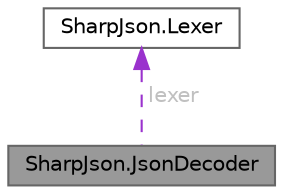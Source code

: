 digraph "SharpJson.JsonDecoder"
{
 // LATEX_PDF_SIZE
  bgcolor="transparent";
  edge [fontname=Helvetica,fontsize=10,labelfontname=Helvetica,labelfontsize=10];
  node [fontname=Helvetica,fontsize=10,shape=box,height=0.2,width=0.4];
  Node1 [id="Node000001",label="SharpJson.JsonDecoder",height=0.2,width=0.4,color="gray40", fillcolor="grey60", style="filled", fontcolor="black",tooltip=" "];
  Node2 -> Node1 [id="edge1_Node000001_Node000002",dir="back",color="darkorchid3",style="dashed",tooltip=" ",label=" lexer",fontcolor="grey" ];
  Node2 [id="Node000002",label="SharpJson.Lexer",height=0.2,width=0.4,color="gray40", fillcolor="white", style="filled",URL="$class_sharp_json_1_1_lexer.html",tooltip=" "];
}
